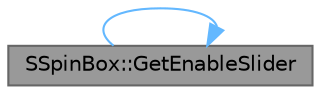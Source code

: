 digraph "SSpinBox::GetEnableSlider"
{
 // INTERACTIVE_SVG=YES
 // LATEX_PDF_SIZE
  bgcolor="transparent";
  edge [fontname=Helvetica,fontsize=10,labelfontname=Helvetica,labelfontsize=10];
  node [fontname=Helvetica,fontsize=10,shape=box,height=0.2,width=0.4];
  rankdir="LR";
  Node1 [id="Node000001",label="SSpinBox::GetEnableSlider",height=0.2,width=0.4,color="gray40", fillcolor="grey60", style="filled", fontcolor="black",tooltip="See the EnableSlider attribute."];
  Node1 -> Node1 [id="edge1_Node000001_Node000001",color="steelblue1",style="solid",tooltip=" "];
}
